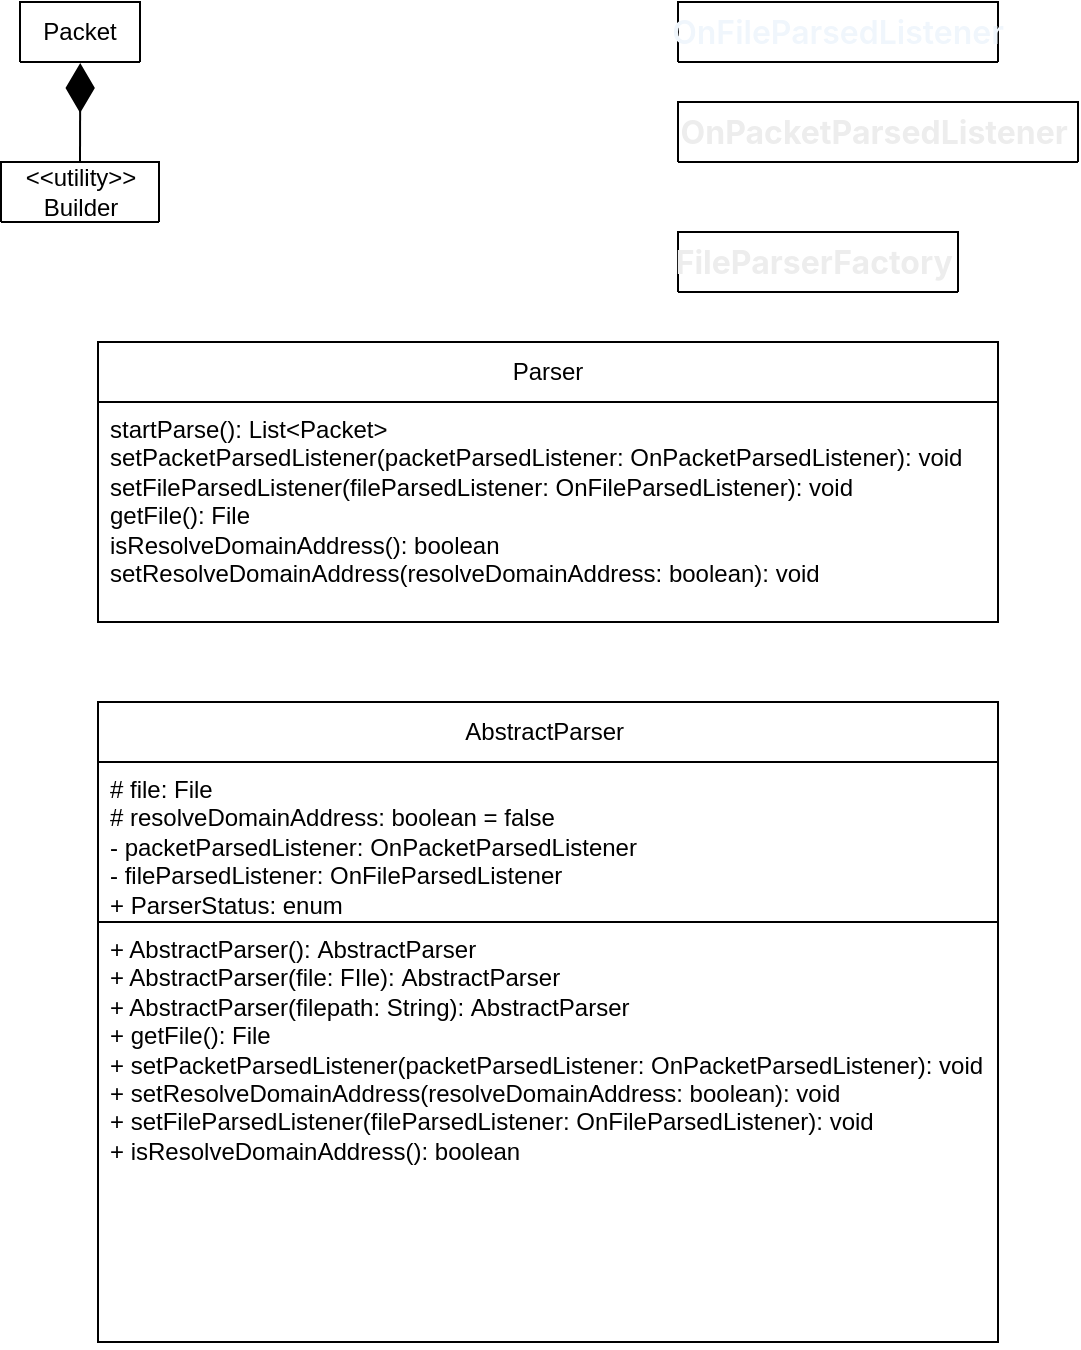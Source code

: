 <mxfile version="26.1.0">
  <diagram name="Страница — 1" id="XYHAIz7-M4xYpszr3OcH">
    <mxGraphModel dx="545" dy="657" grid="1" gridSize="10" guides="1" tooltips="1" connect="1" arrows="1" fold="1" page="1" pageScale="1" pageWidth="827" pageHeight="1169" math="0" shadow="0">
      <root>
        <mxCell id="0" />
        <mxCell id="1" parent="0" />
        <mxCell id="Wq5ZTLz32C6b916gWCb0-1" value="Packet" style="swimlane;fontStyle=0;childLayout=stackLayout;horizontal=1;startSize=30;horizontalStack=0;resizeParent=1;resizeParentMax=0;resizeLast=0;collapsible=1;marginBottom=0;whiteSpace=wrap;html=1;" vertex="1" collapsed="1" parent="1">
          <mxGeometry x="311" y="150" width="60" height="30" as="geometry">
            <mxRectangle x="311" y="150" width="230" height="260" as="alternateBounds" />
          </mxGeometry>
        </mxCell>
        <mxCell id="Wq5ZTLz32C6b916gWCb0-8" value="- date: Date&lt;div&gt;- bytes: int&lt;br&gt;- type: Type&lt;/div&gt;&lt;div&gt;- source: InetAddress&lt;br&gt;- destination: InetAddress&lt;br&gt;+ Type: enum&lt;/div&gt;" style="text;strokeColor=default;fillColor=none;align=left;verticalAlign=top;spacingLeft=4;spacingRight=4;overflow=hidden;points=[[0,0.5],[1,0.5]];portConstraint=eastwest;rotatable=0;whiteSpace=wrap;html=1;" vertex="1" parent="Wq5ZTLz32C6b916gWCb0-1">
          <mxGeometry y="30" width="230" height="100" as="geometry" />
        </mxCell>
        <mxCell id="Wq5ZTLz32C6b916gWCb0-19" value="+ getSource(): InetAddress&lt;br&gt;+ getDestination(): InetAddress&lt;div&gt;+ getType(): Type&lt;/div&gt;&lt;div&gt;&lt;/div&gt;+ getDate(): Date&lt;div&gt;+ getBytes(): int&lt;/div&gt;&lt;div&gt;+ toString(): String&lt;br&gt;+ equals(o: Object): boolean&lt;br&gt;+ hashCode(): int&lt;br&gt;&lt;/div&gt;" style="text;strokeColor=default;fillColor=none;align=left;verticalAlign=top;spacingLeft=4;spacingRight=4;overflow=hidden;points=[[0,0.5],[1,0.5]];portConstraint=eastwest;rotatable=0;whiteSpace=wrap;html=1;" vertex="1" parent="Wq5ZTLz32C6b916gWCb0-1">
          <mxGeometry y="130" width="230" height="130" as="geometry" />
        </mxCell>
        <mxCell id="Wq5ZTLz32C6b916gWCb0-10" value="&amp;lt;&amp;lt;utility&amp;gt;&amp;gt;&lt;br&gt;Builder" style="swimlane;fontStyle=0;childLayout=stackLayout;horizontal=1;startSize=30;horizontalStack=0;resizeParent=1;resizeParentMax=0;resizeLast=0;collapsible=1;marginBottom=0;whiteSpace=wrap;html=1;" vertex="1" collapsed="1" parent="1">
          <mxGeometry x="301.5" y="230" width="79" height="30" as="geometry">
            <mxRectangle x="261" y="490" width="280" height="370" as="alternateBounds" />
          </mxGeometry>
        </mxCell>
        <mxCell id="Wq5ZTLz32C6b916gWCb0-18" value="- date: Date&lt;div&gt;- bytes: int&lt;br&gt;- type: Type&lt;/div&gt;&lt;div&gt;- source: InetAddress&lt;br&gt;- destination: InetAddress&lt;/div&gt;" style="text;strokeColor=default;fillColor=none;align=left;verticalAlign=top;spacingLeft=4;spacingRight=4;overflow=hidden;points=[[0,0.5],[1,0.5]];portConstraint=eastwest;rotatable=0;whiteSpace=wrap;html=1;" vertex="1" parent="Wq5ZTLz32C6b916gWCb0-10">
          <mxGeometry y="30" width="280" height="90" as="geometry" />
        </mxCell>
        <mxCell id="Wq5ZTLz32C6b916gWCb0-11" value="&lt;u&gt;+ aPacket(): Builder&lt;/u&gt;&lt;div&gt;+ withDate(date: String, pattern: String): Builder&lt;/div&gt;&lt;div&gt;+ withDate(date: Date): Builder&lt;br&gt;+ withDate(date: String): Builder&amp;nbsp;&lt;/div&gt;&lt;div&gt;+ withBytes(bytes: String): Builder&lt;br&gt;+ withBytes(bytes: int): Builder&lt;/div&gt;&lt;div&gt;+ withType(type: Type): Builder&lt;/div&gt;&lt;div&gt;&lt;/div&gt;+ withType(type: String): Builder&lt;br&gt;+ withType(type: Type): Builder&lt;br&gt;+ withSource(source: InetAddress): Builder&lt;br&gt;+ withSource(source: String): Builder&lt;div&gt;+ withDestination(destination: InetAddress): Builder&lt;/div&gt;&lt;div&gt;&lt;/div&gt;+ withDestination(destination: String): Builder&lt;div&gt;+ but(): Builder&lt;br&gt;+ build(): Packet&lt;/div&gt;" style="text;strokeColor=none;fillColor=none;align=left;verticalAlign=top;spacingLeft=4;spacingRight=4;overflow=hidden;points=[[0,0.5],[1,0.5]];portConstraint=eastwest;rotatable=0;whiteSpace=wrap;html=1;" vertex="1" parent="Wq5ZTLz32C6b916gWCb0-10">
          <mxGeometry y="120" width="280" height="250" as="geometry" />
        </mxCell>
        <mxCell id="Wq5ZTLz32C6b916gWCb0-14" value="" style="endArrow=diamondThin;html=1;rounded=0;exitX=0.5;exitY=0;exitDx=0;exitDy=0;entryX=0.502;entryY=1.018;entryDx=0;entryDy=0;entryPerimeter=0;endFill=1;strokeWidth=1;endSize=22;" edge="1" parent="1" source="Wq5ZTLz32C6b916gWCb0-10" target="Wq5ZTLz32C6b916gWCb0-19">
          <mxGeometry width="50" height="50" relative="1" as="geometry">
            <mxPoint x="470" y="410" as="sourcePoint" />
            <mxPoint x="428.07" y="552.03" as="targetPoint" />
          </mxGeometry>
        </mxCell>
        <mxCell id="Wq5ZTLz32C6b916gWCb0-21" value="Parser" style="swimlane;fontStyle=0;childLayout=stackLayout;horizontal=1;startSize=30;horizontalStack=0;resizeParent=1;resizeParentMax=0;resizeLast=0;collapsible=1;marginBottom=0;whiteSpace=wrap;html=1;" vertex="1" parent="1">
          <mxGeometry x="350" y="320" width="450" height="140" as="geometry">
            <mxRectangle x="380.5" y="350" width="60" height="30" as="alternateBounds" />
          </mxGeometry>
        </mxCell>
        <mxCell id="Wq5ZTLz32C6b916gWCb0-23" value="startParse(): List&amp;lt;Packet&amp;gt;&lt;br&gt;setPacketParsedListener(packetParsedListener: OnPacketParsedListener):&amp;nbsp;void&amp;nbsp;&lt;br&gt;setFileParsedListener(fileParsedListener: OnFileParsedListener): void&lt;br&gt;getFile(): File&lt;div&gt;isResolveDomainAddress(): boolean&lt;br&gt;setResolveDomainAddress(resolveDomainAddress: boolean): void&lt;/div&gt;" style="text;strokeColor=default;fillColor=none;align=left;verticalAlign=top;spacingLeft=4;spacingRight=4;overflow=hidden;points=[[0,0.5],[1,0.5]];portConstraint=eastwest;rotatable=0;whiteSpace=wrap;html=1;" vertex="1" parent="Wq5ZTLz32C6b916gWCb0-21">
          <mxGeometry y="30" width="450" height="110" as="geometry" />
        </mxCell>
        <mxCell id="Wq5ZTLz32C6b916gWCb0-24" value="&lt;span style=&quot;font-family: -apple-system, BlinkMacSystemFont, &amp;quot;Segoe UI&amp;quot;, &amp;quot;Noto Sans&amp;quot;, Helvetica, Arial, sans-serif, &amp;quot;Apple Color Emoji&amp;quot;, &amp;quot;Segoe UI Emoji&amp;quot;; font-size: 16px; font-weight: 600; text-align: start;&quot;&gt;&lt;font style=&quot;color: light-dark(rgb(240, 246, 252), rgb(237, 237, 237));&quot;&gt;OnFileParsedListener&lt;/font&gt;&lt;/span&gt;" style="swimlane;fontStyle=0;childLayout=stackLayout;horizontal=1;startSize=30;horizontalStack=0;resizeParent=1;resizeParentMax=0;resizeLast=0;collapsible=1;marginBottom=0;whiteSpace=wrap;html=1;" vertex="1" collapsed="1" parent="1">
          <mxGeometry x="640" y="150" width="160" height="30" as="geometry">
            <mxRectangle x="810" y="130" width="170" height="140" as="alternateBounds" />
          </mxGeometry>
        </mxCell>
        <mxCell id="Wq5ZTLz32C6b916gWCb0-25" value="parsed(): void" style="text;strokeColor=default;fillColor=none;align=left;verticalAlign=top;spacingLeft=4;spacingRight=4;overflow=hidden;points=[[0,0.5],[1,0.5]];portConstraint=eastwest;rotatable=0;whiteSpace=wrap;html=1;" vertex="1" parent="Wq5ZTLz32C6b916gWCb0-24">
          <mxGeometry y="30" width="170" height="110" as="geometry" />
        </mxCell>
        <mxCell id="Wq5ZTLz32C6b916gWCb0-27" value="&lt;div style=&quot;text-align: start;&quot;&gt;&lt;span style=&quot;background-color: transparent; font-size: 16px;&quot;&gt;&lt;font style=&quot;color: light-dark(rgb(237, 237, 237), rgb(247, 247, 247));&quot; face=&quot;-apple-system, BlinkMacSystemFont, Segoe UI, Noto Sans, Helvetica, Arial, sans-serif, Apple Color Emoji, Segoe UI Emoji&quot;&gt;&lt;b style=&quot;&quot;&gt;OnPacketParsedListener&amp;nbsp;&lt;/b&gt;&lt;/font&gt;&lt;/span&gt;&lt;/div&gt;" style="swimlane;fontStyle=0;childLayout=stackLayout;horizontal=1;startSize=30;horizontalStack=0;resizeParent=1;resizeParentMax=0;resizeLast=0;collapsible=1;marginBottom=0;whiteSpace=wrap;html=1;" vertex="1" collapsed="1" parent="1">
          <mxGeometry x="640" y="200" width="200" height="30" as="geometry">
            <mxRectangle x="880" y="170" width="210" height="140" as="alternateBounds" />
          </mxGeometry>
        </mxCell>
        <mxCell id="Wq5ZTLz32C6b916gWCb0-28" value="parsed(packet: Packet): void" style="text;strokeColor=default;fillColor=none;align=left;verticalAlign=top;spacingLeft=4;spacingRight=4;overflow=hidden;points=[[0,0.5],[1,0.5]];portConstraint=eastwest;rotatable=0;whiteSpace=wrap;html=1;" vertex="1" parent="Wq5ZTLz32C6b916gWCb0-27">
          <mxGeometry y="30" width="210" height="110" as="geometry" />
        </mxCell>
        <mxCell id="Wq5ZTLz32C6b916gWCb0-29" value="&lt;div style=&quot;text-align: start;&quot;&gt;&lt;span style=&quot;background-color: transparent; font-size: 16px;&quot;&gt;&lt;font style=&quot;color: light-dark(rgb(237, 237, 237), rgb(239, 239, 239));&quot; face=&quot;-apple-system, BlinkMacSystemFont, Segoe UI, Noto Sans, Helvetica, Arial, sans-serif, Apple Color Emoji, Segoe UI Emoji&quot;&gt;&lt;b style=&quot;&quot;&gt;FileParserFactory&amp;nbsp;&lt;/b&gt;&lt;/font&gt;&lt;/span&gt;&lt;/div&gt;" style="swimlane;fontStyle=0;childLayout=stackLayout;horizontal=1;startSize=30;horizontalStack=0;resizeParent=1;resizeParentMax=0;resizeLast=0;collapsible=1;marginBottom=0;whiteSpace=wrap;html=1;" vertex="1" collapsed="1" parent="1">
          <mxGeometry x="640" y="265" width="140" height="30" as="geometry">
            <mxRectangle x="640" y="280" width="230" height="120" as="alternateBounds" />
          </mxGeometry>
        </mxCell>
        <mxCell id="Wq5ZTLz32C6b916gWCb0-30" value="&lt;u&gt;produce(filepath: String): Parser&lt;/u&gt;" style="text;strokeColor=default;fillColor=none;align=left;verticalAlign=top;spacingLeft=4;spacingRight=4;overflow=hidden;points=[[0,0.5],[1,0.5]];portConstraint=eastwest;rotatable=0;whiteSpace=wrap;html=1;" vertex="1" parent="Wq5ZTLz32C6b916gWCb0-29">
          <mxGeometry y="30" width="230" height="90" as="geometry" />
        </mxCell>
        <mxCell id="Wq5ZTLz32C6b916gWCb0-31" value="AbstractParser&amp;nbsp;" style="swimlane;fontStyle=0;childLayout=stackLayout;horizontal=1;startSize=30;horizontalStack=0;resizeParent=1;resizeParentMax=0;resizeLast=0;collapsible=1;marginBottom=0;whiteSpace=wrap;html=1;" vertex="1" parent="1">
          <mxGeometry x="350" y="500" width="450" height="320" as="geometry">
            <mxRectangle x="380.5" y="350" width="60" height="30" as="alternateBounds" />
          </mxGeometry>
        </mxCell>
        <mxCell id="Wq5ZTLz32C6b916gWCb0-33" value="# file: File&lt;br&gt;# resolveDomainAddress: boolean = false&lt;br&gt;- packetParsedListener: OnPacketParsedListener&amp;nbsp;&lt;br&gt;- fileParsedListener: OnFileParsedListener&amp;nbsp;&lt;div&gt;+ ParserStatus: enum&lt;/div&gt;" style="text;strokeColor=default;fillColor=none;align=left;verticalAlign=top;spacingLeft=4;spacingRight=4;overflow=hidden;points=[[0,0.5],[1,0.5]];portConstraint=eastwest;rotatable=0;whiteSpace=wrap;html=1;" vertex="1" parent="Wq5ZTLz32C6b916gWCb0-31">
          <mxGeometry y="30" width="450" height="80" as="geometry" />
        </mxCell>
        <mxCell id="Wq5ZTLz32C6b916gWCb0-32" value="+ AbstractParser():&amp;nbsp;AbstractParser&lt;br&gt;+ AbstractParser(file: FIle):&amp;nbsp;AbstractParser&lt;br&gt;+ AbstractParser(filepath: String):&amp;nbsp;AbstractParser&lt;div&gt;+ getFile(): File&lt;br&gt;+ setPacketParsedListener(packetParsedListener: OnPacketParsedListener):&amp;nbsp;void&lt;br&gt;&lt;div&gt;&lt;span style=&quot;background-color: transparent; color: light-dark(rgb(0, 0, 0), rgb(255, 255, 255));&quot;&gt;+ setResolveDomainAddress(resolveDomainAddress: boolean): void&lt;/span&gt;&amp;nbsp;&lt;br&gt;+ setFileParsedListener(fileParsedListener: OnFileParsedListener): void&lt;br&gt;&lt;div&gt;+ isResolveDomainAddress(): boolean&lt;br&gt;&lt;br&gt;&lt;/div&gt;&lt;/div&gt;&lt;/div&gt;" style="text;strokeColor=default;fillColor=none;align=left;verticalAlign=top;spacingLeft=4;spacingRight=4;overflow=hidden;points=[[0,0.5],[1,0.5]];portConstraint=eastwest;rotatable=0;whiteSpace=wrap;html=1;" vertex="1" parent="Wq5ZTLz32C6b916gWCb0-31">
          <mxGeometry y="110" width="450" height="210" as="geometry" />
        </mxCell>
      </root>
    </mxGraphModel>
  </diagram>
</mxfile>
